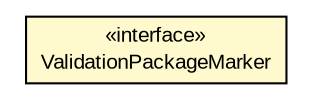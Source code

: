 #!/usr/local/bin/dot
#
# Class diagram 
# Generated by UMLGraph version R5_6 (http://www.umlgraph.org/)
#

digraph G {
	edge [fontname="arial",fontsize=10,labelfontname="arial",labelfontsize=10];
	node [fontname="arial",fontsize=10,shape=plaintext];
	nodesep=0.25;
	ranksep=0.5;
	// br.gov.to.sefaz.business.service.validation.ValidationPackageMarker
	c1130773 [label=<<table title="br.gov.to.sefaz.business.service.validation.ValidationPackageMarker" border="0" cellborder="1" cellspacing="0" cellpadding="2" port="p" bgcolor="lemonChiffon" href="./ValidationPackageMarker.html">
		<tr><td><table border="0" cellspacing="0" cellpadding="1">
<tr><td align="center" balign="center"> &#171;interface&#187; </td></tr>
<tr><td align="center" balign="center"> ValidationPackageMarker </td></tr>
		</table></td></tr>
		</table>>, URL="./ValidationPackageMarker.html", fontname="arial", fontcolor="black", fontsize=10.0];
}

